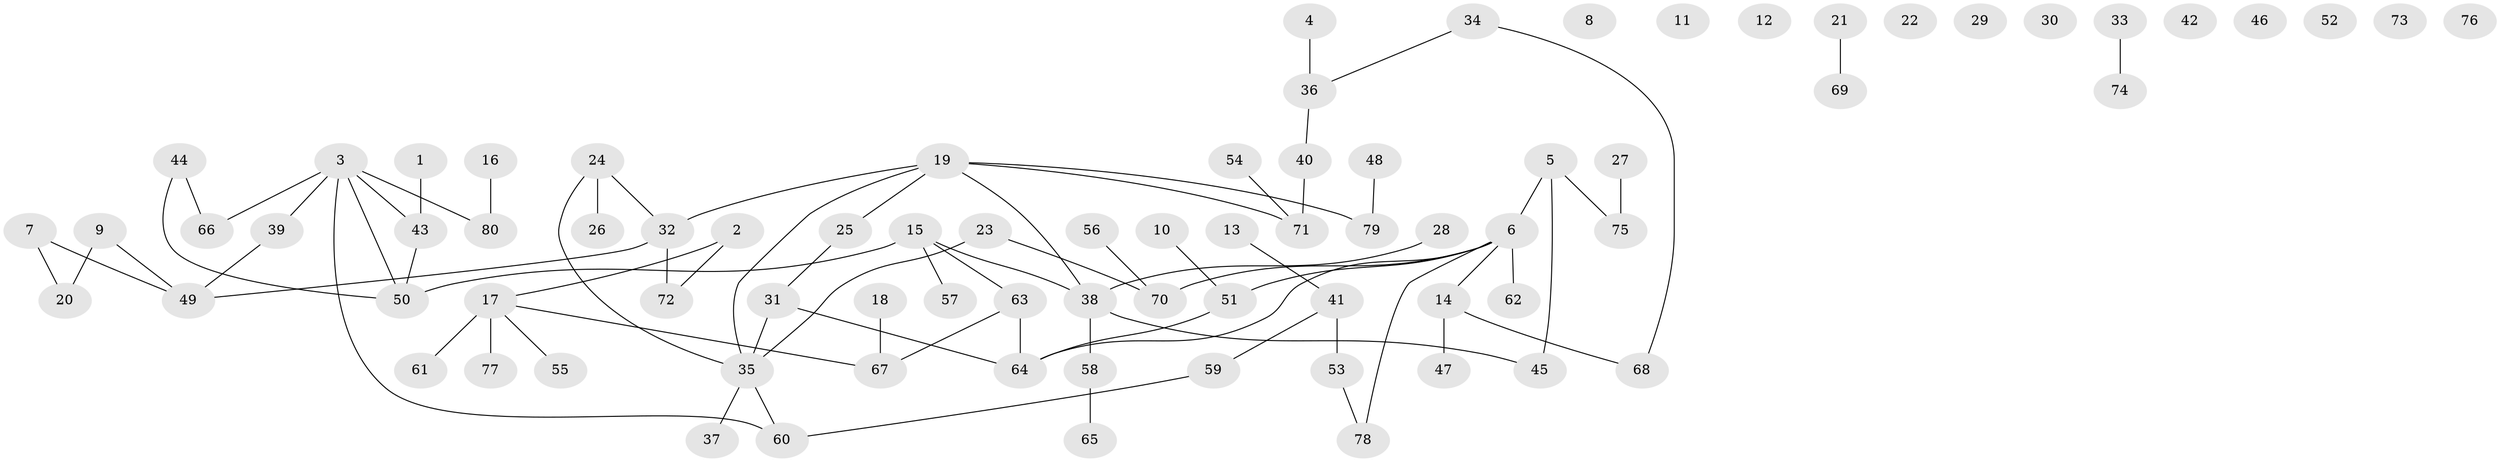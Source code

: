 // Generated by graph-tools (version 1.1) at 2025/33/03/09/25 02:33:45]
// undirected, 80 vertices, 80 edges
graph export_dot {
graph [start="1"]
  node [color=gray90,style=filled];
  1;
  2;
  3;
  4;
  5;
  6;
  7;
  8;
  9;
  10;
  11;
  12;
  13;
  14;
  15;
  16;
  17;
  18;
  19;
  20;
  21;
  22;
  23;
  24;
  25;
  26;
  27;
  28;
  29;
  30;
  31;
  32;
  33;
  34;
  35;
  36;
  37;
  38;
  39;
  40;
  41;
  42;
  43;
  44;
  45;
  46;
  47;
  48;
  49;
  50;
  51;
  52;
  53;
  54;
  55;
  56;
  57;
  58;
  59;
  60;
  61;
  62;
  63;
  64;
  65;
  66;
  67;
  68;
  69;
  70;
  71;
  72;
  73;
  74;
  75;
  76;
  77;
  78;
  79;
  80;
  1 -- 43;
  2 -- 17;
  2 -- 72;
  3 -- 39;
  3 -- 43;
  3 -- 50;
  3 -- 60;
  3 -- 66;
  3 -- 80;
  4 -- 36;
  5 -- 6;
  5 -- 45;
  5 -- 75;
  6 -- 14;
  6 -- 51;
  6 -- 62;
  6 -- 64;
  6 -- 70;
  6 -- 78;
  7 -- 20;
  7 -- 49;
  9 -- 20;
  9 -- 49;
  10 -- 51;
  13 -- 41;
  14 -- 47;
  14 -- 68;
  15 -- 38;
  15 -- 50;
  15 -- 57;
  15 -- 63;
  16 -- 80;
  17 -- 55;
  17 -- 61;
  17 -- 67;
  17 -- 77;
  18 -- 67;
  19 -- 25;
  19 -- 32;
  19 -- 35;
  19 -- 38;
  19 -- 71;
  19 -- 79;
  21 -- 69;
  23 -- 35;
  23 -- 70;
  24 -- 26;
  24 -- 32;
  24 -- 35;
  25 -- 31;
  27 -- 75;
  28 -- 38;
  31 -- 35;
  31 -- 64;
  32 -- 49;
  32 -- 72;
  33 -- 74;
  34 -- 36;
  34 -- 68;
  35 -- 37;
  35 -- 60;
  36 -- 40;
  38 -- 45;
  38 -- 58;
  39 -- 49;
  40 -- 71;
  41 -- 53;
  41 -- 59;
  43 -- 50;
  44 -- 50;
  44 -- 66;
  48 -- 79;
  51 -- 64;
  53 -- 78;
  54 -- 71;
  56 -- 70;
  58 -- 65;
  59 -- 60;
  63 -- 64;
  63 -- 67;
}
